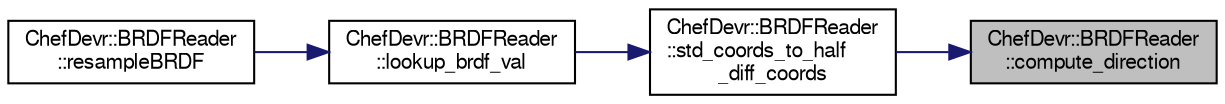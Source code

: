 digraph "ChefDevr::BRDFReader::compute_direction"
{
 // LATEX_PDF_SIZE
  edge [fontname="FreeSans",fontsize="10",labelfontname="FreeSans",labelfontsize="10"];
  node [fontname="FreeSans",fontsize="10",shape=record];
  rankdir="RL";
  Node5 [label="ChefDevr::BRDFReader\l::compute_direction",height=0.2,width=0.4,color="black", fillcolor="grey75", style="filled", fontcolor="black",tooltip="Computes a direction from angles."];
  Node5 -> Node6 [dir="back",color="midnightblue",fontsize="10",style="solid",fontname="FreeSans"];
  Node6 [label="ChefDevr::BRDFReader\l::std_coords_to_half\l_diff_coords",height=0.2,width=0.4,color="black", fillcolor="white", style="filled",URL="$class_chef_devr_1_1_b_r_d_f_reader.html#ab6a38cb74127f68f8f82bfde7afa9f27",tooltip="Converts standard coordinates to half vector/difference vector coordinates."];
  Node6 -> Node7 [dir="back",color="midnightblue",fontsize="10",style="solid",fontname="FreeSans"];
  Node7 [label="ChefDevr::BRDFReader\l::lookup_brdf_val",height=0.2,width=0.4,color="black", fillcolor="white", style="filled",URL="$class_chef_devr_1_1_b_r_d_f_reader.html#a52a4fc59f6adee91e2e697b8a703d8c8",tooltip="Extracts a color in a BRDF from a pair of incoming and outgoing angles."];
  Node7 -> Node8 [dir="back",color="midnightblue",fontsize="10",style="solid",fontname="FreeSans"];
  Node8 [label="ChefDevr::BRDFReader\l::resampleBRDF",height=0.2,width=0.4,color="black", fillcolor="white", style="filled",URL="$class_chef_devr_1_1_b_r_d_f_reader.html#a660c35ad652c7ff79a8391e5399680d7",tooltip="Resamples a BRDF."];
}
